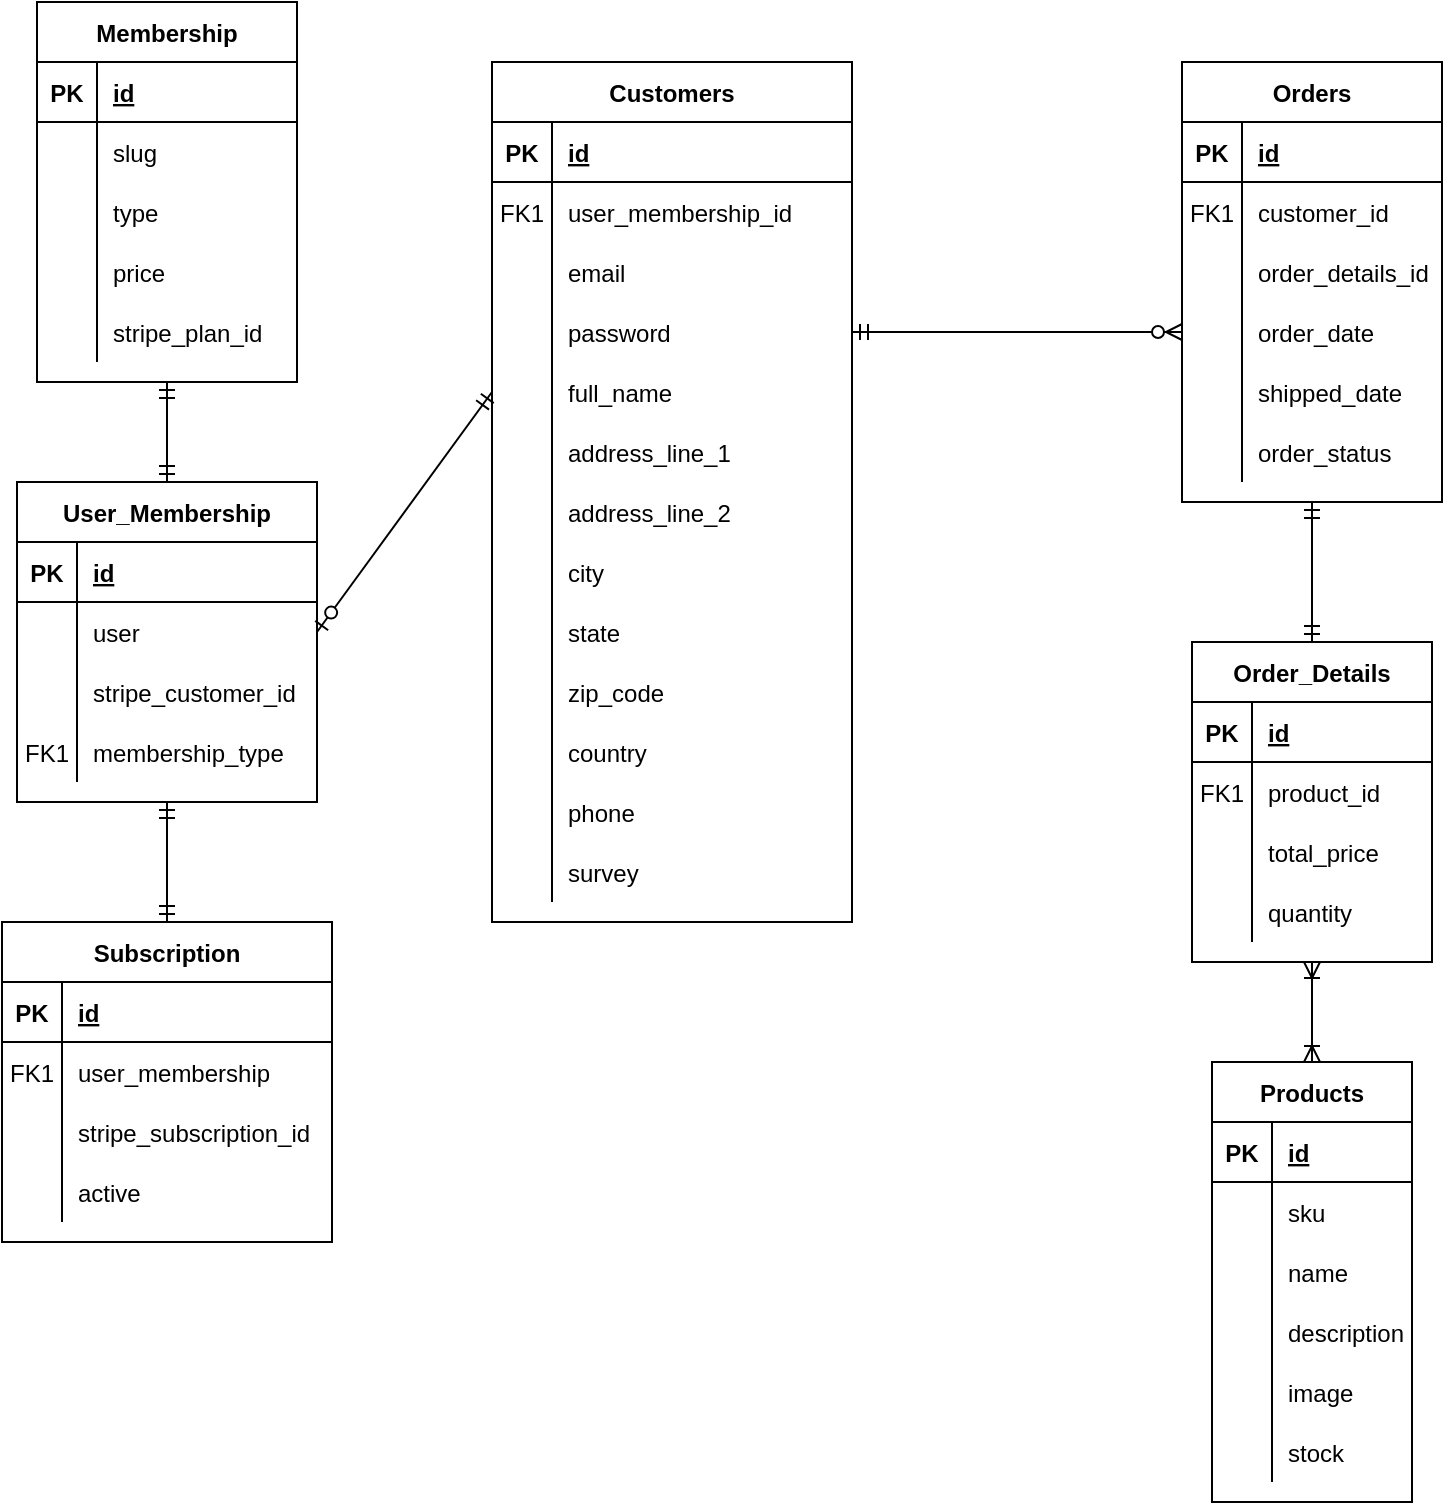 <mxfile version="19.0.3" type="device"><diagram id="R2lEEEUBdFMjLlhIrx00" name="Page-1"><mxGraphModel dx="1662" dy="905" grid="1" gridSize="10" guides="1" tooltips="1" connect="1" arrows="1" fold="1" page="1" pageScale="1" pageWidth="850" pageHeight="1100" math="0" shadow="0" extFonts="Permanent Marker^https://fonts.googleapis.com/css?family=Permanent+Marker"><root><mxCell id="0"/><mxCell id="1" parent="0"/><mxCell id="7uf-w67hANbztHkHy4my-1" value="Products" style="shape=table;startSize=30;container=1;collapsible=1;childLayout=tableLayout;fixedRows=1;rowLines=0;fontStyle=1;align=center;resizeLast=1;" parent="1" vertex="1"><mxGeometry x="605" y="540" width="100" height="220" as="geometry"/></mxCell><mxCell id="7uf-w67hANbztHkHy4my-2" value="" style="shape=tableRow;horizontal=0;startSize=0;swimlaneHead=0;swimlaneBody=0;fillColor=none;collapsible=0;dropTarget=0;points=[[0,0.5],[1,0.5]];portConstraint=eastwest;top=0;left=0;right=0;bottom=1;" parent="7uf-w67hANbztHkHy4my-1" vertex="1"><mxGeometry y="30" width="100" height="30" as="geometry"/></mxCell><mxCell id="7uf-w67hANbztHkHy4my-3" value="PK" style="shape=partialRectangle;connectable=0;fillColor=none;top=0;left=0;bottom=0;right=0;fontStyle=1;overflow=hidden;" parent="7uf-w67hANbztHkHy4my-2" vertex="1"><mxGeometry width="30" height="30" as="geometry"><mxRectangle width="30" height="30" as="alternateBounds"/></mxGeometry></mxCell><mxCell id="7uf-w67hANbztHkHy4my-4" value="id" style="shape=partialRectangle;connectable=0;fillColor=none;top=0;left=0;bottom=0;right=0;align=left;spacingLeft=6;fontStyle=5;overflow=hidden;" parent="7uf-w67hANbztHkHy4my-2" vertex="1"><mxGeometry x="30" width="70" height="30" as="geometry"><mxRectangle width="70" height="30" as="alternateBounds"/></mxGeometry></mxCell><mxCell id="7uf-w67hANbztHkHy4my-5" value="" style="shape=tableRow;horizontal=0;startSize=0;swimlaneHead=0;swimlaneBody=0;fillColor=none;collapsible=0;dropTarget=0;points=[[0,0.5],[1,0.5]];portConstraint=eastwest;top=0;left=0;right=0;bottom=0;" parent="7uf-w67hANbztHkHy4my-1" vertex="1"><mxGeometry y="60" width="100" height="30" as="geometry"/></mxCell><mxCell id="7uf-w67hANbztHkHy4my-6" value="" style="shape=partialRectangle;connectable=0;fillColor=none;top=0;left=0;bottom=0;right=0;editable=1;overflow=hidden;" parent="7uf-w67hANbztHkHy4my-5" vertex="1"><mxGeometry width="30" height="30" as="geometry"><mxRectangle width="30" height="30" as="alternateBounds"/></mxGeometry></mxCell><mxCell id="7uf-w67hANbztHkHy4my-7" value="sku" style="shape=partialRectangle;connectable=0;fillColor=none;top=0;left=0;bottom=0;right=0;align=left;spacingLeft=6;overflow=hidden;" parent="7uf-w67hANbztHkHy4my-5" vertex="1"><mxGeometry x="30" width="70" height="30" as="geometry"><mxRectangle width="70" height="30" as="alternateBounds"/></mxGeometry></mxCell><mxCell id="7uf-w67hANbztHkHy4my-8" value="" style="shape=tableRow;horizontal=0;startSize=0;swimlaneHead=0;swimlaneBody=0;fillColor=none;collapsible=0;dropTarget=0;points=[[0,0.5],[1,0.5]];portConstraint=eastwest;top=0;left=0;right=0;bottom=0;" parent="7uf-w67hANbztHkHy4my-1" vertex="1"><mxGeometry y="90" width="100" height="30" as="geometry"/></mxCell><mxCell id="7uf-w67hANbztHkHy4my-9" value="" style="shape=partialRectangle;connectable=0;fillColor=none;top=0;left=0;bottom=0;right=0;editable=1;overflow=hidden;" parent="7uf-w67hANbztHkHy4my-8" vertex="1"><mxGeometry width="30" height="30" as="geometry"><mxRectangle width="30" height="30" as="alternateBounds"/></mxGeometry></mxCell><mxCell id="7uf-w67hANbztHkHy4my-10" value="name" style="shape=partialRectangle;connectable=0;fillColor=none;top=0;left=0;bottom=0;right=0;align=left;spacingLeft=6;overflow=hidden;" parent="7uf-w67hANbztHkHy4my-8" vertex="1"><mxGeometry x="30" width="70" height="30" as="geometry"><mxRectangle width="70" height="30" as="alternateBounds"/></mxGeometry></mxCell><mxCell id="7uf-w67hANbztHkHy4my-11" value="" style="shape=tableRow;horizontal=0;startSize=0;swimlaneHead=0;swimlaneBody=0;fillColor=none;collapsible=0;dropTarget=0;points=[[0,0.5],[1,0.5]];portConstraint=eastwest;top=0;left=0;right=0;bottom=0;" parent="7uf-w67hANbztHkHy4my-1" vertex="1"><mxGeometry y="120" width="100" height="30" as="geometry"/></mxCell><mxCell id="7uf-w67hANbztHkHy4my-12" value="" style="shape=partialRectangle;connectable=0;fillColor=none;top=0;left=0;bottom=0;right=0;editable=1;overflow=hidden;" parent="7uf-w67hANbztHkHy4my-11" vertex="1"><mxGeometry width="30" height="30" as="geometry"><mxRectangle width="30" height="30" as="alternateBounds"/></mxGeometry></mxCell><mxCell id="7uf-w67hANbztHkHy4my-13" value="description" style="shape=partialRectangle;connectable=0;fillColor=none;top=0;left=0;bottom=0;right=0;align=left;spacingLeft=6;overflow=hidden;" parent="7uf-w67hANbztHkHy4my-11" vertex="1"><mxGeometry x="30" width="70" height="30" as="geometry"><mxRectangle width="70" height="30" as="alternateBounds"/></mxGeometry></mxCell><mxCell id="7uf-w67hANbztHkHy4my-14" value="" style="shape=tableRow;horizontal=0;startSize=0;swimlaneHead=0;swimlaneBody=0;fillColor=none;collapsible=0;dropTarget=0;points=[[0,0.5],[1,0.5]];portConstraint=eastwest;top=0;left=0;right=0;bottom=0;" parent="7uf-w67hANbztHkHy4my-1" vertex="1"><mxGeometry y="150" width="100" height="30" as="geometry"/></mxCell><mxCell id="7uf-w67hANbztHkHy4my-15" value="" style="shape=partialRectangle;connectable=0;fillColor=none;top=0;left=0;bottom=0;right=0;editable=1;overflow=hidden;" parent="7uf-w67hANbztHkHy4my-14" vertex="1"><mxGeometry width="30" height="30" as="geometry"><mxRectangle width="30" height="30" as="alternateBounds"/></mxGeometry></mxCell><mxCell id="7uf-w67hANbztHkHy4my-16" value="image" style="shape=partialRectangle;connectable=0;fillColor=none;top=0;left=0;bottom=0;right=0;align=left;spacingLeft=6;overflow=hidden;" parent="7uf-w67hANbztHkHy4my-14" vertex="1"><mxGeometry x="30" width="70" height="30" as="geometry"><mxRectangle width="70" height="30" as="alternateBounds"/></mxGeometry></mxCell><mxCell id="7uf-w67hANbztHkHy4my-20" value="" style="shape=tableRow;horizontal=0;startSize=0;swimlaneHead=0;swimlaneBody=0;fillColor=none;collapsible=0;dropTarget=0;points=[[0,0.5],[1,0.5]];portConstraint=eastwest;top=0;left=0;right=0;bottom=0;" parent="7uf-w67hANbztHkHy4my-1" vertex="1"><mxGeometry y="180" width="100" height="30" as="geometry"/></mxCell><mxCell id="7uf-w67hANbztHkHy4my-21" value="" style="shape=partialRectangle;connectable=0;fillColor=none;top=0;left=0;bottom=0;right=0;editable=1;overflow=hidden;" parent="7uf-w67hANbztHkHy4my-20" vertex="1"><mxGeometry width="30" height="30" as="geometry"><mxRectangle width="30" height="30" as="alternateBounds"/></mxGeometry></mxCell><mxCell id="7uf-w67hANbztHkHy4my-22" value="stock" style="shape=partialRectangle;connectable=0;fillColor=none;top=0;left=0;bottom=0;right=0;align=left;spacingLeft=6;overflow=hidden;" parent="7uf-w67hANbztHkHy4my-20" vertex="1"><mxGeometry x="30" width="70" height="30" as="geometry"><mxRectangle width="70" height="30" as="alternateBounds"/></mxGeometry></mxCell><mxCell id="7uf-w67hANbztHkHy4my-23" value="Membership" style="shape=table;startSize=30;container=1;collapsible=1;childLayout=tableLayout;fixedRows=1;rowLines=0;fontStyle=1;align=center;resizeLast=1;" parent="1" vertex="1"><mxGeometry x="17.5" y="10" width="130" height="190" as="geometry"/></mxCell><mxCell id="7uf-w67hANbztHkHy4my-24" value="" style="shape=tableRow;horizontal=0;startSize=0;swimlaneHead=0;swimlaneBody=0;fillColor=none;collapsible=0;dropTarget=0;points=[[0,0.5],[1,0.5]];portConstraint=eastwest;top=0;left=0;right=0;bottom=1;" parent="7uf-w67hANbztHkHy4my-23" vertex="1"><mxGeometry y="30" width="130" height="30" as="geometry"/></mxCell><mxCell id="7uf-w67hANbztHkHy4my-25" value="PK" style="shape=partialRectangle;connectable=0;fillColor=none;top=0;left=0;bottom=0;right=0;fontStyle=1;overflow=hidden;" parent="7uf-w67hANbztHkHy4my-24" vertex="1"><mxGeometry width="30" height="30" as="geometry"><mxRectangle width="30" height="30" as="alternateBounds"/></mxGeometry></mxCell><mxCell id="7uf-w67hANbztHkHy4my-26" value="id" style="shape=partialRectangle;connectable=0;fillColor=none;top=0;left=0;bottom=0;right=0;align=left;spacingLeft=6;fontStyle=5;overflow=hidden;" parent="7uf-w67hANbztHkHy4my-24" vertex="1"><mxGeometry x="30" width="100" height="30" as="geometry"><mxRectangle width="100" height="30" as="alternateBounds"/></mxGeometry></mxCell><mxCell id="7uf-w67hANbztHkHy4my-27" value="" style="shape=tableRow;horizontal=0;startSize=0;swimlaneHead=0;swimlaneBody=0;fillColor=none;collapsible=0;dropTarget=0;points=[[0,0.5],[1,0.5]];portConstraint=eastwest;top=0;left=0;right=0;bottom=0;" parent="7uf-w67hANbztHkHy4my-23" vertex="1"><mxGeometry y="60" width="130" height="30" as="geometry"/></mxCell><mxCell id="7uf-w67hANbztHkHy4my-28" value="" style="shape=partialRectangle;connectable=0;fillColor=none;top=0;left=0;bottom=0;right=0;editable=1;overflow=hidden;" parent="7uf-w67hANbztHkHy4my-27" vertex="1"><mxGeometry width="30" height="30" as="geometry"><mxRectangle width="30" height="30" as="alternateBounds"/></mxGeometry></mxCell><mxCell id="7uf-w67hANbztHkHy4my-29" value="slug" style="shape=partialRectangle;connectable=0;fillColor=none;top=0;left=0;bottom=0;right=0;align=left;spacingLeft=6;overflow=hidden;" parent="7uf-w67hANbztHkHy4my-27" vertex="1"><mxGeometry x="30" width="100" height="30" as="geometry"><mxRectangle width="100" height="30" as="alternateBounds"/></mxGeometry></mxCell><mxCell id="7uf-w67hANbztHkHy4my-30" value="" style="shape=tableRow;horizontal=0;startSize=0;swimlaneHead=0;swimlaneBody=0;fillColor=none;collapsible=0;dropTarget=0;points=[[0,0.5],[1,0.5]];portConstraint=eastwest;top=0;left=0;right=0;bottom=0;" parent="7uf-w67hANbztHkHy4my-23" vertex="1"><mxGeometry y="90" width="130" height="30" as="geometry"/></mxCell><mxCell id="7uf-w67hANbztHkHy4my-31" value="" style="shape=partialRectangle;connectable=0;fillColor=none;top=0;left=0;bottom=0;right=0;editable=1;overflow=hidden;" parent="7uf-w67hANbztHkHy4my-30" vertex="1"><mxGeometry width="30" height="30" as="geometry"><mxRectangle width="30" height="30" as="alternateBounds"/></mxGeometry></mxCell><mxCell id="7uf-w67hANbztHkHy4my-32" value="type" style="shape=partialRectangle;connectable=0;fillColor=none;top=0;left=0;bottom=0;right=0;align=left;spacingLeft=6;overflow=hidden;" parent="7uf-w67hANbztHkHy4my-30" vertex="1"><mxGeometry x="30" width="100" height="30" as="geometry"><mxRectangle width="100" height="30" as="alternateBounds"/></mxGeometry></mxCell><mxCell id="7uf-w67hANbztHkHy4my-33" value="" style="shape=tableRow;horizontal=0;startSize=0;swimlaneHead=0;swimlaneBody=0;fillColor=none;collapsible=0;dropTarget=0;points=[[0,0.5],[1,0.5]];portConstraint=eastwest;top=0;left=0;right=0;bottom=0;" parent="7uf-w67hANbztHkHy4my-23" vertex="1"><mxGeometry y="120" width="130" height="30" as="geometry"/></mxCell><mxCell id="7uf-w67hANbztHkHy4my-34" value="" style="shape=partialRectangle;connectable=0;fillColor=none;top=0;left=0;bottom=0;right=0;editable=1;overflow=hidden;" parent="7uf-w67hANbztHkHy4my-33" vertex="1"><mxGeometry width="30" height="30" as="geometry"><mxRectangle width="30" height="30" as="alternateBounds"/></mxGeometry></mxCell><mxCell id="7uf-w67hANbztHkHy4my-35" value="price" style="shape=partialRectangle;connectable=0;fillColor=none;top=0;left=0;bottom=0;right=0;align=left;spacingLeft=6;overflow=hidden;" parent="7uf-w67hANbztHkHy4my-33" vertex="1"><mxGeometry x="30" width="100" height="30" as="geometry"><mxRectangle width="100" height="30" as="alternateBounds"/></mxGeometry></mxCell><mxCell id="7uf-w67hANbztHkHy4my-36" value="" style="shape=tableRow;horizontal=0;startSize=0;swimlaneHead=0;swimlaneBody=0;fillColor=none;collapsible=0;dropTarget=0;points=[[0,0.5],[1,0.5]];portConstraint=eastwest;top=0;left=0;right=0;bottom=0;" parent="7uf-w67hANbztHkHy4my-23" vertex="1"><mxGeometry y="150" width="130" height="30" as="geometry"/></mxCell><mxCell id="7uf-w67hANbztHkHy4my-37" value="" style="shape=partialRectangle;connectable=0;fillColor=none;top=0;left=0;bottom=0;right=0;editable=1;overflow=hidden;" parent="7uf-w67hANbztHkHy4my-36" vertex="1"><mxGeometry width="30" height="30" as="geometry"><mxRectangle width="30" height="30" as="alternateBounds"/></mxGeometry></mxCell><mxCell id="7uf-w67hANbztHkHy4my-38" value="stripe_plan_id" style="shape=partialRectangle;connectable=0;fillColor=none;top=0;left=0;bottom=0;right=0;align=left;spacingLeft=6;overflow=hidden;" parent="7uf-w67hANbztHkHy4my-36" vertex="1"><mxGeometry x="30" width="100" height="30" as="geometry"><mxRectangle width="100" height="30" as="alternateBounds"/></mxGeometry></mxCell><mxCell id="7uf-w67hANbztHkHy4my-39" value="User_Membership" style="shape=table;startSize=30;container=1;collapsible=1;childLayout=tableLayout;fixedRows=1;rowLines=0;fontStyle=1;align=center;resizeLast=1;" parent="1" vertex="1"><mxGeometry x="7.5" y="250" width="150" height="160" as="geometry"/></mxCell><mxCell id="7uf-w67hANbztHkHy4my-40" value="" style="shape=tableRow;horizontal=0;startSize=0;swimlaneHead=0;swimlaneBody=0;fillColor=none;collapsible=0;dropTarget=0;points=[[0,0.5],[1,0.5]];portConstraint=eastwest;top=0;left=0;right=0;bottom=1;" parent="7uf-w67hANbztHkHy4my-39" vertex="1"><mxGeometry y="30" width="150" height="30" as="geometry"/></mxCell><mxCell id="7uf-w67hANbztHkHy4my-41" value="PK" style="shape=partialRectangle;connectable=0;fillColor=none;top=0;left=0;bottom=0;right=0;fontStyle=1;overflow=hidden;" parent="7uf-w67hANbztHkHy4my-40" vertex="1"><mxGeometry width="30" height="30" as="geometry"><mxRectangle width="30" height="30" as="alternateBounds"/></mxGeometry></mxCell><mxCell id="7uf-w67hANbztHkHy4my-42" value="id" style="shape=partialRectangle;connectable=0;fillColor=none;top=0;left=0;bottom=0;right=0;align=left;spacingLeft=6;fontStyle=5;overflow=hidden;" parent="7uf-w67hANbztHkHy4my-40" vertex="1"><mxGeometry x="30" width="120" height="30" as="geometry"><mxRectangle width="120" height="30" as="alternateBounds"/></mxGeometry></mxCell><mxCell id="7uf-w67hANbztHkHy4my-43" value="" style="shape=tableRow;horizontal=0;startSize=0;swimlaneHead=0;swimlaneBody=0;fillColor=none;collapsible=0;dropTarget=0;points=[[0,0.5],[1,0.5]];portConstraint=eastwest;top=0;left=0;right=0;bottom=0;" parent="7uf-w67hANbztHkHy4my-39" vertex="1"><mxGeometry y="60" width="150" height="30" as="geometry"/></mxCell><mxCell id="7uf-w67hANbztHkHy4my-44" value="" style="shape=partialRectangle;connectable=0;fillColor=none;top=0;left=0;bottom=0;right=0;editable=1;overflow=hidden;" parent="7uf-w67hANbztHkHy4my-43" vertex="1"><mxGeometry width="30" height="30" as="geometry"><mxRectangle width="30" height="30" as="alternateBounds"/></mxGeometry></mxCell><mxCell id="7uf-w67hANbztHkHy4my-45" value="user" style="shape=partialRectangle;connectable=0;fillColor=none;top=0;left=0;bottom=0;right=0;align=left;spacingLeft=6;overflow=hidden;" parent="7uf-w67hANbztHkHy4my-43" vertex="1"><mxGeometry x="30" width="120" height="30" as="geometry"><mxRectangle width="120" height="30" as="alternateBounds"/></mxGeometry></mxCell><mxCell id="7uf-w67hANbztHkHy4my-46" value="" style="shape=tableRow;horizontal=0;startSize=0;swimlaneHead=0;swimlaneBody=0;fillColor=none;collapsible=0;dropTarget=0;points=[[0,0.5],[1,0.5]];portConstraint=eastwest;top=0;left=0;right=0;bottom=0;" parent="7uf-w67hANbztHkHy4my-39" vertex="1"><mxGeometry y="90" width="150" height="30" as="geometry"/></mxCell><mxCell id="7uf-w67hANbztHkHy4my-47" value="" style="shape=partialRectangle;connectable=0;fillColor=none;top=0;left=0;bottom=0;right=0;editable=1;overflow=hidden;" parent="7uf-w67hANbztHkHy4my-46" vertex="1"><mxGeometry width="30" height="30" as="geometry"><mxRectangle width="30" height="30" as="alternateBounds"/></mxGeometry></mxCell><mxCell id="7uf-w67hANbztHkHy4my-48" value="stripe_customer_id" style="shape=partialRectangle;connectable=0;fillColor=none;top=0;left=0;bottom=0;right=0;align=left;spacingLeft=6;overflow=hidden;" parent="7uf-w67hANbztHkHy4my-46" vertex="1"><mxGeometry x="30" width="120" height="30" as="geometry"><mxRectangle width="120" height="30" as="alternateBounds"/></mxGeometry></mxCell><mxCell id="7uf-w67hANbztHkHy4my-49" value="" style="shape=tableRow;horizontal=0;startSize=0;swimlaneHead=0;swimlaneBody=0;fillColor=none;collapsible=0;dropTarget=0;points=[[0,0.5],[1,0.5]];portConstraint=eastwest;top=0;left=0;right=0;bottom=0;" parent="7uf-w67hANbztHkHy4my-39" vertex="1"><mxGeometry y="120" width="150" height="30" as="geometry"/></mxCell><mxCell id="7uf-w67hANbztHkHy4my-50" value="FK1" style="shape=partialRectangle;connectable=0;fillColor=none;top=0;left=0;bottom=0;right=0;editable=1;overflow=hidden;" parent="7uf-w67hANbztHkHy4my-49" vertex="1"><mxGeometry width="30" height="30" as="geometry"><mxRectangle width="30" height="30" as="alternateBounds"/></mxGeometry></mxCell><mxCell id="7uf-w67hANbztHkHy4my-51" value="membership_type" style="shape=partialRectangle;connectable=0;fillColor=none;top=0;left=0;bottom=0;right=0;align=left;spacingLeft=6;overflow=hidden;" parent="7uf-w67hANbztHkHy4my-49" vertex="1"><mxGeometry x="30" width="120" height="30" as="geometry"><mxRectangle width="120" height="30" as="alternateBounds"/></mxGeometry></mxCell><mxCell id="7uf-w67hANbztHkHy4my-52" value="" style="fontSize=12;html=1;endArrow=ERmandOne;startArrow=ERmandOne;rounded=0;entryX=0.5;entryY=1;entryDx=0;entryDy=0;exitX=0.5;exitY=0;exitDx=0;exitDy=0;" parent="1" source="7uf-w67hANbztHkHy4my-39" target="7uf-w67hANbztHkHy4my-23" edge="1"><mxGeometry width="100" height="100" relative="1" as="geometry"><mxPoint x="370" y="330" as="sourcePoint"/><mxPoint x="470" y="230" as="targetPoint"/></mxGeometry></mxCell><mxCell id="7uf-w67hANbztHkHy4my-53" value="Subscription" style="shape=table;startSize=30;container=1;collapsible=1;childLayout=tableLayout;fixedRows=1;rowLines=0;fontStyle=1;align=center;resizeLast=1;" parent="1" vertex="1"><mxGeometry y="470" width="165" height="160" as="geometry"/></mxCell><mxCell id="7uf-w67hANbztHkHy4my-54" value="" style="shape=tableRow;horizontal=0;startSize=0;swimlaneHead=0;swimlaneBody=0;fillColor=none;collapsible=0;dropTarget=0;points=[[0,0.5],[1,0.5]];portConstraint=eastwest;top=0;left=0;right=0;bottom=1;" parent="7uf-w67hANbztHkHy4my-53" vertex="1"><mxGeometry y="30" width="165" height="30" as="geometry"/></mxCell><mxCell id="7uf-w67hANbztHkHy4my-55" value="PK" style="shape=partialRectangle;connectable=0;fillColor=none;top=0;left=0;bottom=0;right=0;fontStyle=1;overflow=hidden;" parent="7uf-w67hANbztHkHy4my-54" vertex="1"><mxGeometry width="30" height="30" as="geometry"><mxRectangle width="30" height="30" as="alternateBounds"/></mxGeometry></mxCell><mxCell id="7uf-w67hANbztHkHy4my-56" value="id" style="shape=partialRectangle;connectable=0;fillColor=none;top=0;left=0;bottom=0;right=0;align=left;spacingLeft=6;fontStyle=5;overflow=hidden;" parent="7uf-w67hANbztHkHy4my-54" vertex="1"><mxGeometry x="30" width="135" height="30" as="geometry"><mxRectangle width="135" height="30" as="alternateBounds"/></mxGeometry></mxCell><mxCell id="7uf-w67hANbztHkHy4my-57" value="" style="shape=tableRow;horizontal=0;startSize=0;swimlaneHead=0;swimlaneBody=0;fillColor=none;collapsible=0;dropTarget=0;points=[[0,0.5],[1,0.5]];portConstraint=eastwest;top=0;left=0;right=0;bottom=0;" parent="7uf-w67hANbztHkHy4my-53" vertex="1"><mxGeometry y="60" width="165" height="30" as="geometry"/></mxCell><mxCell id="7uf-w67hANbztHkHy4my-58" value="FK1" style="shape=partialRectangle;connectable=0;fillColor=none;top=0;left=0;bottom=0;right=0;editable=1;overflow=hidden;" parent="7uf-w67hANbztHkHy4my-57" vertex="1"><mxGeometry width="30" height="30" as="geometry"><mxRectangle width="30" height="30" as="alternateBounds"/></mxGeometry></mxCell><mxCell id="7uf-w67hANbztHkHy4my-59" value="user_membership" style="shape=partialRectangle;connectable=0;fillColor=none;top=0;left=0;bottom=0;right=0;align=left;spacingLeft=6;overflow=hidden;" parent="7uf-w67hANbztHkHy4my-57" vertex="1"><mxGeometry x="30" width="135" height="30" as="geometry"><mxRectangle width="135" height="30" as="alternateBounds"/></mxGeometry></mxCell><mxCell id="7uf-w67hANbztHkHy4my-60" value="" style="shape=tableRow;horizontal=0;startSize=0;swimlaneHead=0;swimlaneBody=0;fillColor=none;collapsible=0;dropTarget=0;points=[[0,0.5],[1,0.5]];portConstraint=eastwest;top=0;left=0;right=0;bottom=0;" parent="7uf-w67hANbztHkHy4my-53" vertex="1"><mxGeometry y="90" width="165" height="30" as="geometry"/></mxCell><mxCell id="7uf-w67hANbztHkHy4my-61" value="" style="shape=partialRectangle;connectable=0;fillColor=none;top=0;left=0;bottom=0;right=0;editable=1;overflow=hidden;" parent="7uf-w67hANbztHkHy4my-60" vertex="1"><mxGeometry width="30" height="30" as="geometry"><mxRectangle width="30" height="30" as="alternateBounds"/></mxGeometry></mxCell><mxCell id="7uf-w67hANbztHkHy4my-62" value="stripe_subscription_id" style="shape=partialRectangle;connectable=0;fillColor=none;top=0;left=0;bottom=0;right=0;align=left;spacingLeft=6;overflow=hidden;" parent="7uf-w67hANbztHkHy4my-60" vertex="1"><mxGeometry x="30" width="135" height="30" as="geometry"><mxRectangle width="135" height="30" as="alternateBounds"/></mxGeometry></mxCell><mxCell id="7uf-w67hANbztHkHy4my-63" value="" style="shape=tableRow;horizontal=0;startSize=0;swimlaneHead=0;swimlaneBody=0;fillColor=none;collapsible=0;dropTarget=0;points=[[0,0.5],[1,0.5]];portConstraint=eastwest;top=0;left=0;right=0;bottom=0;" parent="7uf-w67hANbztHkHy4my-53" vertex="1"><mxGeometry y="120" width="165" height="30" as="geometry"/></mxCell><mxCell id="7uf-w67hANbztHkHy4my-64" value="" style="shape=partialRectangle;connectable=0;fillColor=none;top=0;left=0;bottom=0;right=0;editable=1;overflow=hidden;" parent="7uf-w67hANbztHkHy4my-63" vertex="1"><mxGeometry width="30" height="30" as="geometry"><mxRectangle width="30" height="30" as="alternateBounds"/></mxGeometry></mxCell><mxCell id="7uf-w67hANbztHkHy4my-65" value="active" style="shape=partialRectangle;connectable=0;fillColor=none;top=0;left=0;bottom=0;right=0;align=left;spacingLeft=6;overflow=hidden;" parent="7uf-w67hANbztHkHy4my-63" vertex="1"><mxGeometry x="30" width="135" height="30" as="geometry"><mxRectangle width="135" height="30" as="alternateBounds"/></mxGeometry></mxCell><mxCell id="7uf-w67hANbztHkHy4my-66" value="" style="fontSize=12;html=1;endArrow=ERmandOne;startArrow=ERmandOne;rounded=0;entryX=0.5;entryY=1;entryDx=0;entryDy=0;exitX=0.5;exitY=0;exitDx=0;exitDy=0;" parent="1" source="7uf-w67hANbztHkHy4my-53" target="7uf-w67hANbztHkHy4my-39" edge="1"><mxGeometry width="100" height="100" relative="1" as="geometry"><mxPoint x="80" y="510" as="sourcePoint"/><mxPoint x="470" y="420" as="targetPoint"/></mxGeometry></mxCell><mxCell id="7uf-w67hANbztHkHy4my-67" value="Customers" style="shape=table;startSize=30;container=1;collapsible=1;childLayout=tableLayout;fixedRows=1;rowLines=0;fontStyle=1;align=center;resizeLast=1;" parent="1" vertex="1"><mxGeometry x="245" y="40" width="180" height="430" as="geometry"/></mxCell><mxCell id="7uf-w67hANbztHkHy4my-68" value="" style="shape=tableRow;horizontal=0;startSize=0;swimlaneHead=0;swimlaneBody=0;fillColor=none;collapsible=0;dropTarget=0;points=[[0,0.5],[1,0.5]];portConstraint=eastwest;top=0;left=0;right=0;bottom=1;" parent="7uf-w67hANbztHkHy4my-67" vertex="1"><mxGeometry y="30" width="180" height="30" as="geometry"/></mxCell><mxCell id="7uf-w67hANbztHkHy4my-69" value="PK" style="shape=partialRectangle;connectable=0;fillColor=none;top=0;left=0;bottom=0;right=0;fontStyle=1;overflow=hidden;" parent="7uf-w67hANbztHkHy4my-68" vertex="1"><mxGeometry width="30" height="30" as="geometry"><mxRectangle width="30" height="30" as="alternateBounds"/></mxGeometry></mxCell><mxCell id="7uf-w67hANbztHkHy4my-70" value="id" style="shape=partialRectangle;connectable=0;fillColor=none;top=0;left=0;bottom=0;right=0;align=left;spacingLeft=6;fontStyle=5;overflow=hidden;" parent="7uf-w67hANbztHkHy4my-68" vertex="1"><mxGeometry x="30" width="150" height="30" as="geometry"><mxRectangle width="150" height="30" as="alternateBounds"/></mxGeometry></mxCell><mxCell id="7uf-w67hANbztHkHy4my-71" value="" style="shape=tableRow;horizontal=0;startSize=0;swimlaneHead=0;swimlaneBody=0;fillColor=none;collapsible=0;dropTarget=0;points=[[0,0.5],[1,0.5]];portConstraint=eastwest;top=0;left=0;right=0;bottom=0;" parent="7uf-w67hANbztHkHy4my-67" vertex="1"><mxGeometry y="60" width="180" height="30" as="geometry"/></mxCell><mxCell id="7uf-w67hANbztHkHy4my-72" value="FK1" style="shape=partialRectangle;connectable=0;fillColor=none;top=0;left=0;bottom=0;right=0;editable=1;overflow=hidden;" parent="7uf-w67hANbztHkHy4my-71" vertex="1"><mxGeometry width="30" height="30" as="geometry"><mxRectangle width="30" height="30" as="alternateBounds"/></mxGeometry></mxCell><mxCell id="7uf-w67hANbztHkHy4my-73" value="user_membership_id" style="shape=partialRectangle;connectable=0;fillColor=none;top=0;left=0;bottom=0;right=0;align=left;spacingLeft=6;overflow=hidden;" parent="7uf-w67hANbztHkHy4my-71" vertex="1"><mxGeometry x="30" width="150" height="30" as="geometry"><mxRectangle width="150" height="30" as="alternateBounds"/></mxGeometry></mxCell><mxCell id="7uf-w67hANbztHkHy4my-74" value="" style="shape=tableRow;horizontal=0;startSize=0;swimlaneHead=0;swimlaneBody=0;fillColor=none;collapsible=0;dropTarget=0;points=[[0,0.5],[1,0.5]];portConstraint=eastwest;top=0;left=0;right=0;bottom=0;" parent="7uf-w67hANbztHkHy4my-67" vertex="1"><mxGeometry y="90" width="180" height="30" as="geometry"/></mxCell><mxCell id="7uf-w67hANbztHkHy4my-75" value="" style="shape=partialRectangle;connectable=0;fillColor=none;top=0;left=0;bottom=0;right=0;editable=1;overflow=hidden;" parent="7uf-w67hANbztHkHy4my-74" vertex="1"><mxGeometry width="30" height="30" as="geometry"><mxRectangle width="30" height="30" as="alternateBounds"/></mxGeometry></mxCell><mxCell id="7uf-w67hANbztHkHy4my-76" value="email" style="shape=partialRectangle;connectable=0;fillColor=none;top=0;left=0;bottom=0;right=0;align=left;spacingLeft=6;overflow=hidden;" parent="7uf-w67hANbztHkHy4my-74" vertex="1"><mxGeometry x="30" width="150" height="30" as="geometry"><mxRectangle width="150" height="30" as="alternateBounds"/></mxGeometry></mxCell><mxCell id="7uf-w67hANbztHkHy4my-77" value="" style="shape=tableRow;horizontal=0;startSize=0;swimlaneHead=0;swimlaneBody=0;fillColor=none;collapsible=0;dropTarget=0;points=[[0,0.5],[1,0.5]];portConstraint=eastwest;top=0;left=0;right=0;bottom=0;" parent="7uf-w67hANbztHkHy4my-67" vertex="1"><mxGeometry y="120" width="180" height="30" as="geometry"/></mxCell><mxCell id="7uf-w67hANbztHkHy4my-78" value="" style="shape=partialRectangle;connectable=0;fillColor=none;top=0;left=0;bottom=0;right=0;editable=1;overflow=hidden;" parent="7uf-w67hANbztHkHy4my-77" vertex="1"><mxGeometry width="30" height="30" as="geometry"><mxRectangle width="30" height="30" as="alternateBounds"/></mxGeometry></mxCell><mxCell id="7uf-w67hANbztHkHy4my-79" value="password" style="shape=partialRectangle;connectable=0;fillColor=none;top=0;left=0;bottom=0;right=0;align=left;spacingLeft=6;overflow=hidden;" parent="7uf-w67hANbztHkHy4my-77" vertex="1"><mxGeometry x="30" width="150" height="30" as="geometry"><mxRectangle width="150" height="30" as="alternateBounds"/></mxGeometry></mxCell><mxCell id="7uf-w67hANbztHkHy4my-80" value="" style="shape=tableRow;horizontal=0;startSize=0;swimlaneHead=0;swimlaneBody=0;fillColor=none;collapsible=0;dropTarget=0;points=[[0,0.5],[1,0.5]];portConstraint=eastwest;top=0;left=0;right=0;bottom=0;" parent="7uf-w67hANbztHkHy4my-67" vertex="1"><mxGeometry y="150" width="180" height="30" as="geometry"/></mxCell><mxCell id="7uf-w67hANbztHkHy4my-81" value="" style="shape=partialRectangle;connectable=0;fillColor=none;top=0;left=0;bottom=0;right=0;editable=1;overflow=hidden;" parent="7uf-w67hANbztHkHy4my-80" vertex="1"><mxGeometry width="30" height="30" as="geometry"><mxRectangle width="30" height="30" as="alternateBounds"/></mxGeometry></mxCell><mxCell id="7uf-w67hANbztHkHy4my-82" value="full_name" style="shape=partialRectangle;connectable=0;fillColor=none;top=0;left=0;bottom=0;right=0;align=left;spacingLeft=6;overflow=hidden;" parent="7uf-w67hANbztHkHy4my-80" vertex="1"><mxGeometry x="30" width="150" height="30" as="geometry"><mxRectangle width="150" height="30" as="alternateBounds"/></mxGeometry></mxCell><mxCell id="7uf-w67hANbztHkHy4my-83" value="" style="shape=tableRow;horizontal=0;startSize=0;swimlaneHead=0;swimlaneBody=0;fillColor=none;collapsible=0;dropTarget=0;points=[[0,0.5],[1,0.5]];portConstraint=eastwest;top=0;left=0;right=0;bottom=0;" parent="7uf-w67hANbztHkHy4my-67" vertex="1"><mxGeometry y="180" width="180" height="30" as="geometry"/></mxCell><mxCell id="7uf-w67hANbztHkHy4my-84" value="" style="shape=partialRectangle;connectable=0;fillColor=none;top=0;left=0;bottom=0;right=0;editable=1;overflow=hidden;" parent="7uf-w67hANbztHkHy4my-83" vertex="1"><mxGeometry width="30" height="30" as="geometry"><mxRectangle width="30" height="30" as="alternateBounds"/></mxGeometry></mxCell><mxCell id="7uf-w67hANbztHkHy4my-85" value="address_line_1" style="shape=partialRectangle;connectable=0;fillColor=none;top=0;left=0;bottom=0;right=0;align=left;spacingLeft=6;overflow=hidden;" parent="7uf-w67hANbztHkHy4my-83" vertex="1"><mxGeometry x="30" width="150" height="30" as="geometry"><mxRectangle width="150" height="30" as="alternateBounds"/></mxGeometry></mxCell><mxCell id="7uf-w67hANbztHkHy4my-86" value="" style="shape=tableRow;horizontal=0;startSize=0;swimlaneHead=0;swimlaneBody=0;fillColor=none;collapsible=0;dropTarget=0;points=[[0,0.5],[1,0.5]];portConstraint=eastwest;top=0;left=0;right=0;bottom=0;" parent="7uf-w67hANbztHkHy4my-67" vertex="1"><mxGeometry y="210" width="180" height="30" as="geometry"/></mxCell><mxCell id="7uf-w67hANbztHkHy4my-87" value="" style="shape=partialRectangle;connectable=0;fillColor=none;top=0;left=0;bottom=0;right=0;editable=1;overflow=hidden;" parent="7uf-w67hANbztHkHy4my-86" vertex="1"><mxGeometry width="30" height="30" as="geometry"><mxRectangle width="30" height="30" as="alternateBounds"/></mxGeometry></mxCell><mxCell id="7uf-w67hANbztHkHy4my-88" value="address_line_2" style="shape=partialRectangle;connectable=0;fillColor=none;top=0;left=0;bottom=0;right=0;align=left;spacingLeft=6;overflow=hidden;" parent="7uf-w67hANbztHkHy4my-86" vertex="1"><mxGeometry x="30" width="150" height="30" as="geometry"><mxRectangle width="150" height="30" as="alternateBounds"/></mxGeometry></mxCell><mxCell id="7uf-w67hANbztHkHy4my-89" value="" style="shape=tableRow;horizontal=0;startSize=0;swimlaneHead=0;swimlaneBody=0;fillColor=none;collapsible=0;dropTarget=0;points=[[0,0.5],[1,0.5]];portConstraint=eastwest;top=0;left=0;right=0;bottom=0;" parent="7uf-w67hANbztHkHy4my-67" vertex="1"><mxGeometry y="240" width="180" height="30" as="geometry"/></mxCell><mxCell id="7uf-w67hANbztHkHy4my-90" value="" style="shape=partialRectangle;connectable=0;fillColor=none;top=0;left=0;bottom=0;right=0;editable=1;overflow=hidden;" parent="7uf-w67hANbztHkHy4my-89" vertex="1"><mxGeometry width="30" height="30" as="geometry"><mxRectangle width="30" height="30" as="alternateBounds"/></mxGeometry></mxCell><mxCell id="7uf-w67hANbztHkHy4my-91" value="city" style="shape=partialRectangle;connectable=0;fillColor=none;top=0;left=0;bottom=0;right=0;align=left;spacingLeft=6;overflow=hidden;" parent="7uf-w67hANbztHkHy4my-89" vertex="1"><mxGeometry x="30" width="150" height="30" as="geometry"><mxRectangle width="150" height="30" as="alternateBounds"/></mxGeometry></mxCell><mxCell id="7uf-w67hANbztHkHy4my-92" value="" style="shape=tableRow;horizontal=0;startSize=0;swimlaneHead=0;swimlaneBody=0;fillColor=none;collapsible=0;dropTarget=0;points=[[0,0.5],[1,0.5]];portConstraint=eastwest;top=0;left=0;right=0;bottom=0;" parent="7uf-w67hANbztHkHy4my-67" vertex="1"><mxGeometry y="270" width="180" height="30" as="geometry"/></mxCell><mxCell id="7uf-w67hANbztHkHy4my-93" value="" style="shape=partialRectangle;connectable=0;fillColor=none;top=0;left=0;bottom=0;right=0;editable=1;overflow=hidden;" parent="7uf-w67hANbztHkHy4my-92" vertex="1"><mxGeometry width="30" height="30" as="geometry"><mxRectangle width="30" height="30" as="alternateBounds"/></mxGeometry></mxCell><mxCell id="7uf-w67hANbztHkHy4my-94" value="state" style="shape=partialRectangle;connectable=0;fillColor=none;top=0;left=0;bottom=0;right=0;align=left;spacingLeft=6;overflow=hidden;" parent="7uf-w67hANbztHkHy4my-92" vertex="1"><mxGeometry x="30" width="150" height="30" as="geometry"><mxRectangle width="150" height="30" as="alternateBounds"/></mxGeometry></mxCell><mxCell id="7uf-w67hANbztHkHy4my-95" value="" style="shape=tableRow;horizontal=0;startSize=0;swimlaneHead=0;swimlaneBody=0;fillColor=none;collapsible=0;dropTarget=0;points=[[0,0.5],[1,0.5]];portConstraint=eastwest;top=0;left=0;right=0;bottom=0;" parent="7uf-w67hANbztHkHy4my-67" vertex="1"><mxGeometry y="300" width="180" height="30" as="geometry"/></mxCell><mxCell id="7uf-w67hANbztHkHy4my-96" value="" style="shape=partialRectangle;connectable=0;fillColor=none;top=0;left=0;bottom=0;right=0;editable=1;overflow=hidden;" parent="7uf-w67hANbztHkHy4my-95" vertex="1"><mxGeometry width="30" height="30" as="geometry"><mxRectangle width="30" height="30" as="alternateBounds"/></mxGeometry></mxCell><mxCell id="7uf-w67hANbztHkHy4my-97" value="zip_code" style="shape=partialRectangle;connectable=0;fillColor=none;top=0;left=0;bottom=0;right=0;align=left;spacingLeft=6;overflow=hidden;" parent="7uf-w67hANbztHkHy4my-95" vertex="1"><mxGeometry x="30" width="150" height="30" as="geometry"><mxRectangle width="150" height="30" as="alternateBounds"/></mxGeometry></mxCell><mxCell id="7uf-w67hANbztHkHy4my-99" value="" style="shape=tableRow;horizontal=0;startSize=0;swimlaneHead=0;swimlaneBody=0;fillColor=none;collapsible=0;dropTarget=0;points=[[0,0.5],[1,0.5]];portConstraint=eastwest;top=0;left=0;right=0;bottom=0;" parent="7uf-w67hANbztHkHy4my-67" vertex="1"><mxGeometry y="330" width="180" height="30" as="geometry"/></mxCell><mxCell id="7uf-w67hANbztHkHy4my-100" value="" style="shape=partialRectangle;connectable=0;fillColor=none;top=0;left=0;bottom=0;right=0;editable=1;overflow=hidden;" parent="7uf-w67hANbztHkHy4my-99" vertex="1"><mxGeometry width="30" height="30" as="geometry"><mxRectangle width="30" height="30" as="alternateBounds"/></mxGeometry></mxCell><mxCell id="7uf-w67hANbztHkHy4my-101" value="country" style="shape=partialRectangle;connectable=0;fillColor=none;top=0;left=0;bottom=0;right=0;align=left;spacingLeft=6;overflow=hidden;" parent="7uf-w67hANbztHkHy4my-99" vertex="1"><mxGeometry x="30" width="150" height="30" as="geometry"><mxRectangle width="150" height="30" as="alternateBounds"/></mxGeometry></mxCell><mxCell id="7uf-w67hANbztHkHy4my-102" value="" style="shape=tableRow;horizontal=0;startSize=0;swimlaneHead=0;swimlaneBody=0;fillColor=none;collapsible=0;dropTarget=0;points=[[0,0.5],[1,0.5]];portConstraint=eastwest;top=0;left=0;right=0;bottom=0;" parent="7uf-w67hANbztHkHy4my-67" vertex="1"><mxGeometry y="360" width="180" height="30" as="geometry"/></mxCell><mxCell id="7uf-w67hANbztHkHy4my-103" value="" style="shape=partialRectangle;connectable=0;fillColor=none;top=0;left=0;bottom=0;right=0;editable=1;overflow=hidden;" parent="7uf-w67hANbztHkHy4my-102" vertex="1"><mxGeometry width="30" height="30" as="geometry"><mxRectangle width="30" height="30" as="alternateBounds"/></mxGeometry></mxCell><mxCell id="7uf-w67hANbztHkHy4my-104" value="phone" style="shape=partialRectangle;connectable=0;fillColor=none;top=0;left=0;bottom=0;right=0;align=left;spacingLeft=6;overflow=hidden;" parent="7uf-w67hANbztHkHy4my-102" vertex="1"><mxGeometry x="30" width="150" height="30" as="geometry"><mxRectangle width="150" height="30" as="alternateBounds"/></mxGeometry></mxCell><mxCell id="7uf-w67hANbztHkHy4my-121" value="" style="shape=tableRow;horizontal=0;startSize=0;swimlaneHead=0;swimlaneBody=0;fillColor=none;collapsible=0;dropTarget=0;points=[[0,0.5],[1,0.5]];portConstraint=eastwest;top=0;left=0;right=0;bottom=0;" parent="7uf-w67hANbztHkHy4my-67" vertex="1"><mxGeometry y="390" width="180" height="30" as="geometry"/></mxCell><mxCell id="7uf-w67hANbztHkHy4my-122" value="" style="shape=partialRectangle;connectable=0;fillColor=none;top=0;left=0;bottom=0;right=0;editable=1;overflow=hidden;" parent="7uf-w67hANbztHkHy4my-121" vertex="1"><mxGeometry width="30" height="30" as="geometry"><mxRectangle width="30" height="30" as="alternateBounds"/></mxGeometry></mxCell><mxCell id="7uf-w67hANbztHkHy4my-123" value="survey" style="shape=partialRectangle;connectable=0;fillColor=none;top=0;left=0;bottom=0;right=0;align=left;spacingLeft=6;overflow=hidden;" parent="7uf-w67hANbztHkHy4my-121" vertex="1"><mxGeometry x="30" width="150" height="30" as="geometry"><mxRectangle width="150" height="30" as="alternateBounds"/></mxGeometry></mxCell><mxCell id="7uf-w67hANbztHkHy4my-105" value="Order_Details" style="shape=table;startSize=30;container=1;collapsible=1;childLayout=tableLayout;fixedRows=1;rowLines=0;fontStyle=1;align=center;resizeLast=1;" parent="1" vertex="1"><mxGeometry x="595" y="330" width="120" height="160" as="geometry"/></mxCell><mxCell id="7uf-w67hANbztHkHy4my-106" value="" style="shape=tableRow;horizontal=0;startSize=0;swimlaneHead=0;swimlaneBody=0;fillColor=none;collapsible=0;dropTarget=0;points=[[0,0.5],[1,0.5]];portConstraint=eastwest;top=0;left=0;right=0;bottom=1;" parent="7uf-w67hANbztHkHy4my-105" vertex="1"><mxGeometry y="30" width="120" height="30" as="geometry"/></mxCell><mxCell id="7uf-w67hANbztHkHy4my-107" value="PK" style="shape=partialRectangle;connectable=0;fillColor=none;top=0;left=0;bottom=0;right=0;fontStyle=1;overflow=hidden;" parent="7uf-w67hANbztHkHy4my-106" vertex="1"><mxGeometry width="30" height="30" as="geometry"><mxRectangle width="30" height="30" as="alternateBounds"/></mxGeometry></mxCell><mxCell id="7uf-w67hANbztHkHy4my-108" value="id" style="shape=partialRectangle;connectable=0;fillColor=none;top=0;left=0;bottom=0;right=0;align=left;spacingLeft=6;fontStyle=5;overflow=hidden;" parent="7uf-w67hANbztHkHy4my-106" vertex="1"><mxGeometry x="30" width="90" height="30" as="geometry"><mxRectangle width="90" height="30" as="alternateBounds"/></mxGeometry></mxCell><mxCell id="7uf-w67hANbztHkHy4my-109" value="" style="shape=tableRow;horizontal=0;startSize=0;swimlaneHead=0;swimlaneBody=0;fillColor=none;collapsible=0;dropTarget=0;points=[[0,0.5],[1,0.5]];portConstraint=eastwest;top=0;left=0;right=0;bottom=0;" parent="7uf-w67hANbztHkHy4my-105" vertex="1"><mxGeometry y="60" width="120" height="30" as="geometry"/></mxCell><mxCell id="7uf-w67hANbztHkHy4my-110" value="FK1" style="shape=partialRectangle;connectable=0;fillColor=none;top=0;left=0;bottom=0;right=0;editable=1;overflow=hidden;" parent="7uf-w67hANbztHkHy4my-109" vertex="1"><mxGeometry width="30" height="30" as="geometry"><mxRectangle width="30" height="30" as="alternateBounds"/></mxGeometry></mxCell><mxCell id="7uf-w67hANbztHkHy4my-111" value="product_id" style="shape=partialRectangle;connectable=0;fillColor=none;top=0;left=0;bottom=0;right=0;align=left;spacingLeft=6;overflow=hidden;" parent="7uf-w67hANbztHkHy4my-109" vertex="1"><mxGeometry x="30" width="90" height="30" as="geometry"><mxRectangle width="90" height="30" as="alternateBounds"/></mxGeometry></mxCell><mxCell id="7uf-w67hANbztHkHy4my-115" value="" style="shape=tableRow;horizontal=0;startSize=0;swimlaneHead=0;swimlaneBody=0;fillColor=none;collapsible=0;dropTarget=0;points=[[0,0.5],[1,0.5]];portConstraint=eastwest;top=0;left=0;right=0;bottom=0;" parent="7uf-w67hANbztHkHy4my-105" vertex="1"><mxGeometry y="90" width="120" height="30" as="geometry"/></mxCell><mxCell id="7uf-w67hANbztHkHy4my-116" value="" style="shape=partialRectangle;connectable=0;fillColor=none;top=0;left=0;bottom=0;right=0;editable=1;overflow=hidden;" parent="7uf-w67hANbztHkHy4my-115" vertex="1"><mxGeometry width="30" height="30" as="geometry"><mxRectangle width="30" height="30" as="alternateBounds"/></mxGeometry></mxCell><mxCell id="7uf-w67hANbztHkHy4my-117" value="total_price" style="shape=partialRectangle;connectable=0;fillColor=none;top=0;left=0;bottom=0;right=0;align=left;spacingLeft=6;overflow=hidden;" parent="7uf-w67hANbztHkHy4my-115" vertex="1"><mxGeometry x="30" width="90" height="30" as="geometry"><mxRectangle width="90" height="30" as="alternateBounds"/></mxGeometry></mxCell><mxCell id="7uf-w67hANbztHkHy4my-124" value="" style="shape=tableRow;horizontal=0;startSize=0;swimlaneHead=0;swimlaneBody=0;fillColor=none;collapsible=0;dropTarget=0;points=[[0,0.5],[1,0.5]];portConstraint=eastwest;top=0;left=0;right=0;bottom=0;" parent="7uf-w67hANbztHkHy4my-105" vertex="1"><mxGeometry y="120" width="120" height="30" as="geometry"/></mxCell><mxCell id="7uf-w67hANbztHkHy4my-125" value="" style="shape=partialRectangle;connectable=0;fillColor=none;top=0;left=0;bottom=0;right=0;editable=1;overflow=hidden;" parent="7uf-w67hANbztHkHy4my-124" vertex="1"><mxGeometry width="30" height="30" as="geometry"><mxRectangle width="30" height="30" as="alternateBounds"/></mxGeometry></mxCell><mxCell id="7uf-w67hANbztHkHy4my-126" value="quantity" style="shape=partialRectangle;connectable=0;fillColor=none;top=0;left=0;bottom=0;right=0;align=left;spacingLeft=6;overflow=hidden;" parent="7uf-w67hANbztHkHy4my-124" vertex="1"><mxGeometry x="30" width="90" height="30" as="geometry"><mxRectangle width="90" height="30" as="alternateBounds"/></mxGeometry></mxCell><mxCell id="7uf-w67hANbztHkHy4my-120" value="" style="fontSize=12;html=1;endArrow=ERzeroToOne;startArrow=ERmandOne;rounded=0;entryX=1;entryY=0.5;entryDx=0;entryDy=0;exitX=0;exitY=0.5;exitDx=0;exitDy=0;" parent="1" source="7uf-w67hANbztHkHy4my-80" target="7uf-w67hANbztHkHy4my-43" edge="1"><mxGeometry width="100" height="100" relative="1" as="geometry"><mxPoint x="450" y="480" as="sourcePoint"/><mxPoint x="550" y="380" as="targetPoint"/></mxGeometry></mxCell><mxCell id="7uf-w67hANbztHkHy4my-131" value="Orders" style="shape=table;startSize=30;container=1;collapsible=1;childLayout=tableLayout;fixedRows=1;rowLines=0;fontStyle=1;align=center;resizeLast=1;" parent="1" vertex="1"><mxGeometry x="590" y="40" width="130" height="220" as="geometry"/></mxCell><mxCell id="7uf-w67hANbztHkHy4my-132" value="" style="shape=tableRow;horizontal=0;startSize=0;swimlaneHead=0;swimlaneBody=0;fillColor=none;collapsible=0;dropTarget=0;points=[[0,0.5],[1,0.5]];portConstraint=eastwest;top=0;left=0;right=0;bottom=1;" parent="7uf-w67hANbztHkHy4my-131" vertex="1"><mxGeometry y="30" width="130" height="30" as="geometry"/></mxCell><mxCell id="7uf-w67hANbztHkHy4my-133" value="PK" style="shape=partialRectangle;connectable=0;fillColor=none;top=0;left=0;bottom=0;right=0;fontStyle=1;overflow=hidden;" parent="7uf-w67hANbztHkHy4my-132" vertex="1"><mxGeometry width="30" height="30" as="geometry"><mxRectangle width="30" height="30" as="alternateBounds"/></mxGeometry></mxCell><mxCell id="7uf-w67hANbztHkHy4my-134" value="id" style="shape=partialRectangle;connectable=0;fillColor=none;top=0;left=0;bottom=0;right=0;align=left;spacingLeft=6;fontStyle=5;overflow=hidden;" parent="7uf-w67hANbztHkHy4my-132" vertex="1"><mxGeometry x="30" width="100" height="30" as="geometry"><mxRectangle width="100" height="30" as="alternateBounds"/></mxGeometry></mxCell><mxCell id="7uf-w67hANbztHkHy4my-135" value="" style="shape=tableRow;horizontal=0;startSize=0;swimlaneHead=0;swimlaneBody=0;fillColor=none;collapsible=0;dropTarget=0;points=[[0,0.5],[1,0.5]];portConstraint=eastwest;top=0;left=0;right=0;bottom=0;" parent="7uf-w67hANbztHkHy4my-131" vertex="1"><mxGeometry y="60" width="130" height="30" as="geometry"/></mxCell><mxCell id="7uf-w67hANbztHkHy4my-136" value="FK1" style="shape=partialRectangle;connectable=0;fillColor=none;top=0;left=0;bottom=0;right=0;editable=1;overflow=hidden;" parent="7uf-w67hANbztHkHy4my-135" vertex="1"><mxGeometry width="30" height="30" as="geometry"><mxRectangle width="30" height="30" as="alternateBounds"/></mxGeometry></mxCell><mxCell id="7uf-w67hANbztHkHy4my-137" value="customer_id" style="shape=partialRectangle;connectable=0;fillColor=none;top=0;left=0;bottom=0;right=0;align=left;spacingLeft=6;overflow=hidden;" parent="7uf-w67hANbztHkHy4my-135" vertex="1"><mxGeometry x="30" width="100" height="30" as="geometry"><mxRectangle width="100" height="30" as="alternateBounds"/></mxGeometry></mxCell><mxCell id="7uf-w67hANbztHkHy4my-138" value="" style="shape=tableRow;horizontal=0;startSize=0;swimlaneHead=0;swimlaneBody=0;fillColor=none;collapsible=0;dropTarget=0;points=[[0,0.5],[1,0.5]];portConstraint=eastwest;top=0;left=0;right=0;bottom=0;" parent="7uf-w67hANbztHkHy4my-131" vertex="1"><mxGeometry y="90" width="130" height="30" as="geometry"/></mxCell><mxCell id="7uf-w67hANbztHkHy4my-139" value="" style="shape=partialRectangle;connectable=0;fillColor=none;top=0;left=0;bottom=0;right=0;editable=1;overflow=hidden;" parent="7uf-w67hANbztHkHy4my-138" vertex="1"><mxGeometry width="30" height="30" as="geometry"><mxRectangle width="30" height="30" as="alternateBounds"/></mxGeometry></mxCell><mxCell id="7uf-w67hANbztHkHy4my-140" value="order_details_id" style="shape=partialRectangle;connectable=0;fillColor=none;top=0;left=0;bottom=0;right=0;align=left;spacingLeft=6;overflow=hidden;" parent="7uf-w67hANbztHkHy4my-138" vertex="1"><mxGeometry x="30" width="100" height="30" as="geometry"><mxRectangle width="100" height="30" as="alternateBounds"/></mxGeometry></mxCell><mxCell id="7uf-w67hANbztHkHy4my-141" value="" style="shape=tableRow;horizontal=0;startSize=0;swimlaneHead=0;swimlaneBody=0;fillColor=none;collapsible=0;dropTarget=0;points=[[0,0.5],[1,0.5]];portConstraint=eastwest;top=0;left=0;right=0;bottom=0;" parent="7uf-w67hANbztHkHy4my-131" vertex="1"><mxGeometry y="120" width="130" height="30" as="geometry"/></mxCell><mxCell id="7uf-w67hANbztHkHy4my-142" value="" style="shape=partialRectangle;connectable=0;fillColor=none;top=0;left=0;bottom=0;right=0;editable=1;overflow=hidden;" parent="7uf-w67hANbztHkHy4my-141" vertex="1"><mxGeometry width="30" height="30" as="geometry"><mxRectangle width="30" height="30" as="alternateBounds"/></mxGeometry></mxCell><mxCell id="7uf-w67hANbztHkHy4my-143" value="order_date" style="shape=partialRectangle;connectable=0;fillColor=none;top=0;left=0;bottom=0;right=0;align=left;spacingLeft=6;overflow=hidden;" parent="7uf-w67hANbztHkHy4my-141" vertex="1"><mxGeometry x="30" width="100" height="30" as="geometry"><mxRectangle width="100" height="30" as="alternateBounds"/></mxGeometry></mxCell><mxCell id="7uf-w67hANbztHkHy4my-145" value="" style="shape=tableRow;horizontal=0;startSize=0;swimlaneHead=0;swimlaneBody=0;fillColor=none;collapsible=0;dropTarget=0;points=[[0,0.5],[1,0.5]];portConstraint=eastwest;top=0;left=0;right=0;bottom=0;" parent="7uf-w67hANbztHkHy4my-131" vertex="1"><mxGeometry y="150" width="130" height="30" as="geometry"/></mxCell><mxCell id="7uf-w67hANbztHkHy4my-146" value="" style="shape=partialRectangle;connectable=0;fillColor=none;top=0;left=0;bottom=0;right=0;editable=1;overflow=hidden;" parent="7uf-w67hANbztHkHy4my-145" vertex="1"><mxGeometry width="30" height="30" as="geometry"><mxRectangle width="30" height="30" as="alternateBounds"/></mxGeometry></mxCell><mxCell id="7uf-w67hANbztHkHy4my-147" value="shipped_date" style="shape=partialRectangle;connectable=0;fillColor=none;top=0;left=0;bottom=0;right=0;align=left;spacingLeft=6;overflow=hidden;" parent="7uf-w67hANbztHkHy4my-145" vertex="1"><mxGeometry x="30" width="100" height="30" as="geometry"><mxRectangle width="100" height="30" as="alternateBounds"/></mxGeometry></mxCell><mxCell id="7uf-w67hANbztHkHy4my-148" value="" style="shape=tableRow;horizontal=0;startSize=0;swimlaneHead=0;swimlaneBody=0;fillColor=none;collapsible=0;dropTarget=0;points=[[0,0.5],[1,0.5]];portConstraint=eastwest;top=0;left=0;right=0;bottom=0;" parent="7uf-w67hANbztHkHy4my-131" vertex="1"><mxGeometry y="180" width="130" height="30" as="geometry"/></mxCell><mxCell id="7uf-w67hANbztHkHy4my-149" value="" style="shape=partialRectangle;connectable=0;fillColor=none;top=0;left=0;bottom=0;right=0;editable=1;overflow=hidden;" parent="7uf-w67hANbztHkHy4my-148" vertex="1"><mxGeometry width="30" height="30" as="geometry"><mxRectangle width="30" height="30" as="alternateBounds"/></mxGeometry></mxCell><mxCell id="7uf-w67hANbztHkHy4my-150" value="order_status" style="shape=partialRectangle;connectable=0;fillColor=none;top=0;left=0;bottom=0;right=0;align=left;spacingLeft=6;overflow=hidden;" parent="7uf-w67hANbztHkHy4my-148" vertex="1"><mxGeometry x="30" width="100" height="30" as="geometry"><mxRectangle width="100" height="30" as="alternateBounds"/></mxGeometry></mxCell><mxCell id="7uf-w67hANbztHkHy4my-144" value="" style="fontSize=12;html=1;endArrow=ERoneToMany;startArrow=ERoneToMany;rounded=0;entryX=0.5;entryY=1;entryDx=0;entryDy=0;exitX=0.5;exitY=0;exitDx=0;exitDy=0;" parent="1" source="7uf-w67hANbztHkHy4my-1" target="7uf-w67hANbztHkHy4my-105" edge="1"><mxGeometry width="100" height="100" relative="1" as="geometry"><mxPoint x="440" y="560" as="sourcePoint"/><mxPoint x="540" y="460" as="targetPoint"/></mxGeometry></mxCell><mxCell id="7uf-w67hANbztHkHy4my-153" value="" style="fontSize=12;html=1;endArrow=ERmandOne;startArrow=ERmandOne;rounded=0;entryX=0.5;entryY=1;entryDx=0;entryDy=0;exitX=0.5;exitY=0;exitDx=0;exitDy=0;" parent="1" source="7uf-w67hANbztHkHy4my-105" target="7uf-w67hANbztHkHy4my-131" edge="1"><mxGeometry width="100" height="100" relative="1" as="geometry"><mxPoint x="370" y="310" as="sourcePoint"/><mxPoint x="470" y="210" as="targetPoint"/></mxGeometry></mxCell><mxCell id="7uf-w67hANbztHkHy4my-154" value="" style="fontSize=12;html=1;endArrow=ERzeroToMany;startArrow=ERmandOne;rounded=0;exitX=1;exitY=0.5;exitDx=0;exitDy=0;entryX=0;entryY=0.5;entryDx=0;entryDy=0;" parent="1" source="7uf-w67hANbztHkHy4my-77" target="7uf-w67hANbztHkHy4my-141" edge="1"><mxGeometry width="100" height="100" relative="1" as="geometry"><mxPoint x="440" y="180" as="sourcePoint"/><mxPoint x="540" y="80" as="targetPoint"/></mxGeometry></mxCell></root></mxGraphModel></diagram></mxfile>